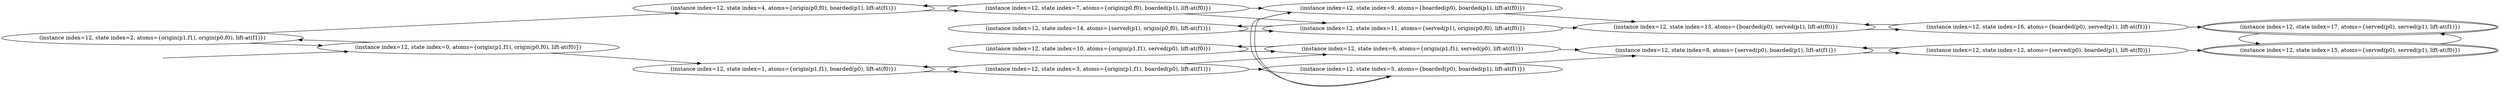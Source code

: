digraph {
rankdir="LR"
s2[label="(instance index=12, state index=2, atoms={origin(p1,f1), origin(p0,f0), lift-at(f1)})"]
s0[label="(instance index=12, state index=0, atoms={origin(p1,f1), origin(p0,f0), lift-at(f0)})"]
s4[label="(instance index=12, state index=4, atoms={origin(p0,f0), boarded(p1), lift-at(f1)})"]
s1[label="(instance index=12, state index=1, atoms={origin(p1,f1), boarded(p0), lift-at(f0)})"]
s14[label="(instance index=12, state index=14, atoms={served(p1), origin(p0,f0), lift-at(f1)})"]
s3[label="(instance index=12, state index=3, atoms={origin(p1,f1), boarded(p0), lift-at(f1)})"]
s10[label="(instance index=12, state index=10, atoms={origin(p1,f1), served(p0), lift-at(f0)})"]
s7[label="(instance index=12, state index=7, atoms={origin(p0,f0), boarded(p1), lift-at(f0)})"]
s5[label="(instance index=12, state index=5, atoms={boarded(p0), boarded(p1), lift-at(f1)})"]
s6[label="(instance index=12, state index=6, atoms={origin(p1,f1), served(p0), lift-at(f1)})"]
s9[label="(instance index=12, state index=9, atoms={boarded(p0), boarded(p1), lift-at(f0)})"]
s11[label="(instance index=12, state index=11, atoms={served(p1), origin(p0,f0), lift-at(f0)})"]
s8[label="(instance index=12, state index=8, atoms={served(p0), boarded(p1), lift-at(f1)})"]
s13[label="(instance index=12, state index=13, atoms={boarded(p0), served(p1), lift-at(f0)})"]
s12[label="(instance index=12, state index=12, atoms={served(p0), boarded(p1), lift-at(f0)})"]
s16[label="(instance index=12, state index=16, atoms={boarded(p0), served(p1), lift-at(f1)})"]
s15[peripheries=2,label="(instance index=12, state index=15, atoms={served(p0), served(p1), lift-at(f0)})"]
s17[peripheries=2,label="(instance index=12, state index=17, atoms={served(p0), served(p1), lift-at(f1)})"]
Dangling [ label = "", style = invis ]
{ rank = same; Dangling }
Dangling -> s0
{ rank = same; s0}
{ rank = same; s4,s1}
{ rank = same; s14,s3,s10,s7}
{ rank = same; s5,s6,s9,s11}
{ rank = same; s8,s13}
{ rank = same; s12,s16}
{ rank = same; s15,s17}
{
s2->s4
s2->s0
s0->s2
s0->s1
}
{
s4->s7
s1->s3
}
{
s14->s11
s3->s6
s3->s5
s3->s1
s10->s6
s7->s4
s7->s11
s7->s9
}
{
s5->s9
s5->s8
s6->s10
s6->s8
s9->s5
s9->s13
s11->s14
s11->s13
}
{
s8->s12
s13->s16
}
{
s12->s15
s12->s8
s16->s13
s16->s17
}
{
s15->s17
s17->s15
}
}

